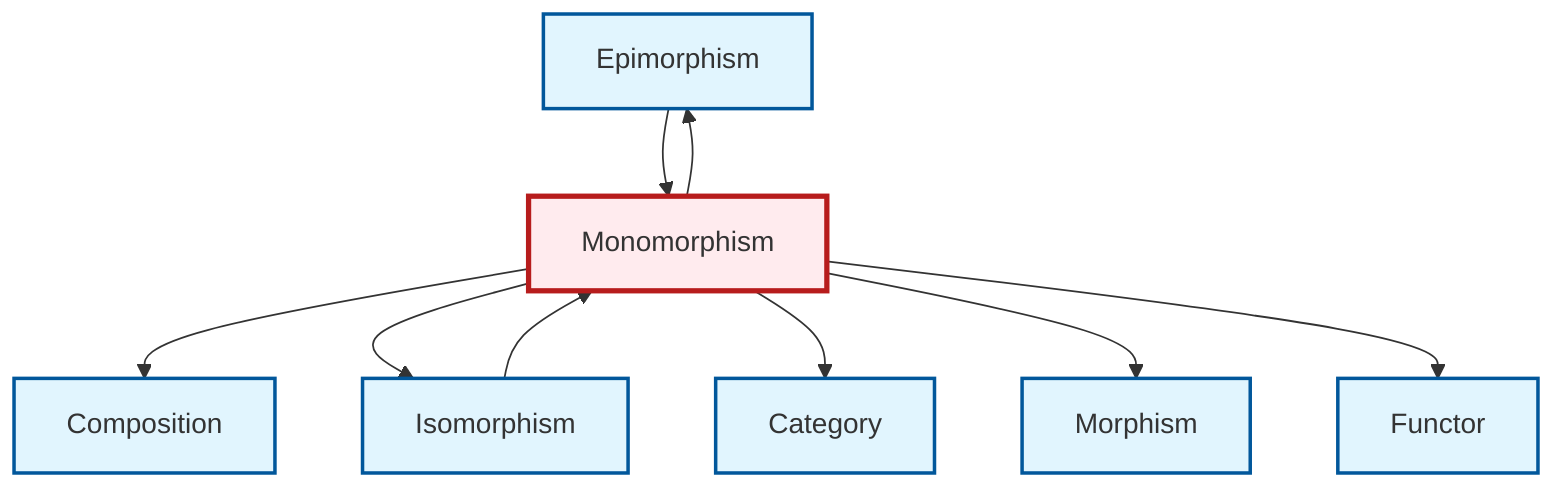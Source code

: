 graph TD
    classDef definition fill:#e1f5fe,stroke:#01579b,stroke-width:2px
    classDef theorem fill:#f3e5f5,stroke:#4a148c,stroke-width:2px
    classDef axiom fill:#fff3e0,stroke:#e65100,stroke-width:2px
    classDef example fill:#e8f5e9,stroke:#1b5e20,stroke-width:2px
    classDef current fill:#ffebee,stroke:#b71c1c,stroke-width:3px
    def-functor["Functor"]:::definition
    def-morphism["Morphism"]:::definition
    def-epimorphism["Epimorphism"]:::definition
    def-monomorphism["Monomorphism"]:::definition
    def-category["Category"]:::definition
    def-composition["Composition"]:::definition
    def-isomorphism["Isomorphism"]:::definition
    def-monomorphism --> def-composition
    def-monomorphism --> def-isomorphism
    def-isomorphism --> def-monomorphism
    def-monomorphism --> def-category
    def-monomorphism --> def-epimorphism
    def-monomorphism --> def-morphism
    def-monomorphism --> def-functor
    def-epimorphism --> def-monomorphism
    class def-monomorphism current